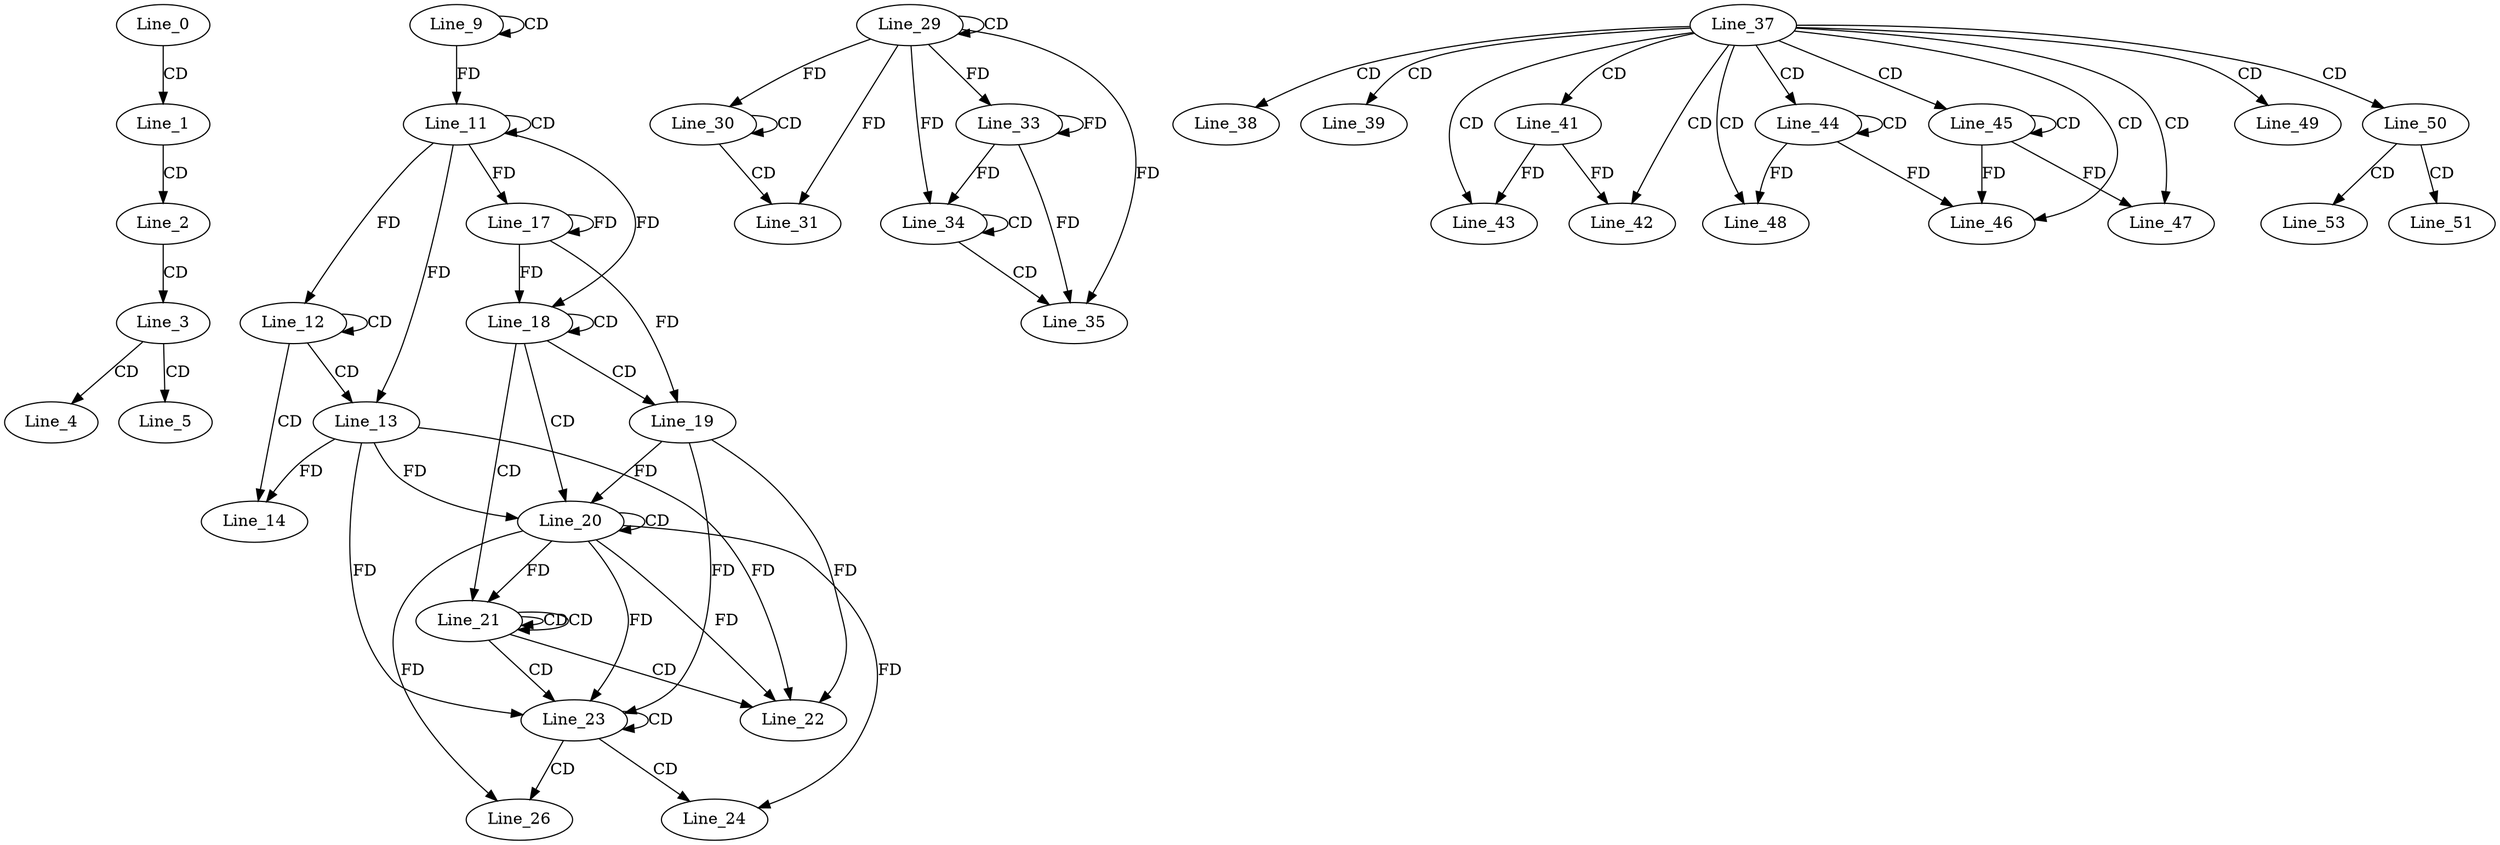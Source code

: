 digraph G {
  Line_0;
  Line_1;
  Line_2;
  Line_3;
  Line_4;
  Line_5;
  Line_9;
  Line_9;
  Line_11;
  Line_11;
  Line_11;
  Line_12;
  Line_12;
  Line_13;
  Line_13;
  Line_14;
  Line_14;
  Line_17;
  Line_17;
  Line_18;
  Line_18;
  Line_19;
  Line_19;
  Line_20;
  Line_20;
  Line_21;
  Line_21;
  Line_21;
  Line_22;
  Line_23;
  Line_23;
  Line_23;
  Line_23;
  Line_24;
  Line_26;
  Line_26;
  Line_29;
  Line_29;
  Line_30;
  Line_30;
  Line_31;
  Line_31;
  Line_33;
  Line_33;
  Line_34;
  Line_34;
  Line_35;
  Line_35;
  Line_37;
  Line_38;
  Line_39;
  Line_41;
  Line_42;
  Line_43;
  Line_44;
  Line_44;
  Line_45;
  Line_45;
  Line_46;
  Line_46;
  Line_47;
  Line_48;
  Line_49;
  Line_50;
  Line_51;
  Line_53;
  Line_0 -> Line_1 [ label="CD" ];
  Line_1 -> Line_2 [ label="CD" ];
  Line_2 -> Line_3 [ label="CD" ];
  Line_3 -> Line_4 [ label="CD" ];
  Line_3 -> Line_5 [ label="CD" ];
  Line_9 -> Line_9 [ label="CD" ];
  Line_11 -> Line_11 [ label="CD" ];
  Line_9 -> Line_11 [ label="FD" ];
  Line_12 -> Line_12 [ label="CD" ];
  Line_11 -> Line_12 [ label="FD" ];
  Line_12 -> Line_13 [ label="CD" ];
  Line_11 -> Line_13 [ label="FD" ];
  Line_12 -> Line_14 [ label="CD" ];
  Line_13 -> Line_14 [ label="FD" ];
  Line_11 -> Line_17 [ label="FD" ];
  Line_17 -> Line_17 [ label="FD" ];
  Line_18 -> Line_18 [ label="CD" ];
  Line_11 -> Line_18 [ label="FD" ];
  Line_17 -> Line_18 [ label="FD" ];
  Line_18 -> Line_19 [ label="CD" ];
  Line_17 -> Line_19 [ label="FD" ];
  Line_18 -> Line_20 [ label="CD" ];
  Line_20 -> Line_20 [ label="CD" ];
  Line_19 -> Line_20 [ label="FD" ];
  Line_13 -> Line_20 [ label="FD" ];
  Line_18 -> Line_21 [ label="CD" ];
  Line_21 -> Line_21 [ label="CD" ];
  Line_21 -> Line_21 [ label="CD" ];
  Line_20 -> Line_21 [ label="FD" ];
  Line_21 -> Line_22 [ label="CD" ];
  Line_20 -> Line_22 [ label="FD" ];
  Line_19 -> Line_22 [ label="FD" ];
  Line_13 -> Line_22 [ label="FD" ];
  Line_21 -> Line_23 [ label="CD" ];
  Line_23 -> Line_23 [ label="CD" ];
  Line_20 -> Line_23 [ label="FD" ];
  Line_19 -> Line_23 [ label="FD" ];
  Line_13 -> Line_23 [ label="FD" ];
  Line_23 -> Line_24 [ label="CD" ];
  Line_20 -> Line_24 [ label="FD" ];
  Line_23 -> Line_26 [ label="CD" ];
  Line_20 -> Line_26 [ label="FD" ];
  Line_29 -> Line_29 [ label="CD" ];
  Line_30 -> Line_30 [ label="CD" ];
  Line_29 -> Line_30 [ label="FD" ];
  Line_30 -> Line_31 [ label="CD" ];
  Line_29 -> Line_31 [ label="FD" ];
  Line_29 -> Line_33 [ label="FD" ];
  Line_33 -> Line_33 [ label="FD" ];
  Line_34 -> Line_34 [ label="CD" ];
  Line_29 -> Line_34 [ label="FD" ];
  Line_33 -> Line_34 [ label="FD" ];
  Line_34 -> Line_35 [ label="CD" ];
  Line_29 -> Line_35 [ label="FD" ];
  Line_33 -> Line_35 [ label="FD" ];
  Line_37 -> Line_38 [ label="CD" ];
  Line_37 -> Line_39 [ label="CD" ];
  Line_37 -> Line_41 [ label="CD" ];
  Line_37 -> Line_42 [ label="CD" ];
  Line_41 -> Line_42 [ label="FD" ];
  Line_37 -> Line_43 [ label="CD" ];
  Line_41 -> Line_43 [ label="FD" ];
  Line_37 -> Line_44 [ label="CD" ];
  Line_44 -> Line_44 [ label="CD" ];
  Line_37 -> Line_45 [ label="CD" ];
  Line_45 -> Line_45 [ label="CD" ];
  Line_37 -> Line_46 [ label="CD" ];
  Line_45 -> Line_46 [ label="FD" ];
  Line_44 -> Line_46 [ label="FD" ];
  Line_37 -> Line_47 [ label="CD" ];
  Line_45 -> Line_47 [ label="FD" ];
  Line_37 -> Line_48 [ label="CD" ];
  Line_44 -> Line_48 [ label="FD" ];
  Line_37 -> Line_49 [ label="CD" ];
  Line_37 -> Line_50 [ label="CD" ];
  Line_50 -> Line_51 [ label="CD" ];
  Line_50 -> Line_53 [ label="CD" ];
}
